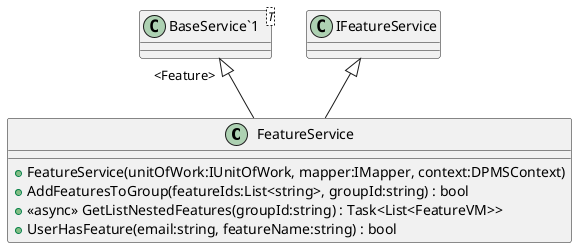 @startuml
class FeatureService {
    + FeatureService(unitOfWork:IUnitOfWork, mapper:IMapper, context:DPMSContext)
    + AddFeaturesToGroup(featureIds:List<string>, groupId:string) : bool
    + <<async>> GetListNestedFeatures(groupId:string) : Task<List<FeatureVM>>
    + UserHasFeature(email:string, featureName:string) : bool
}
class "BaseService`1"<T> {
}
"BaseService`1" "<Feature>" <|-- FeatureService
IFeatureService <|-- FeatureService
@enduml

